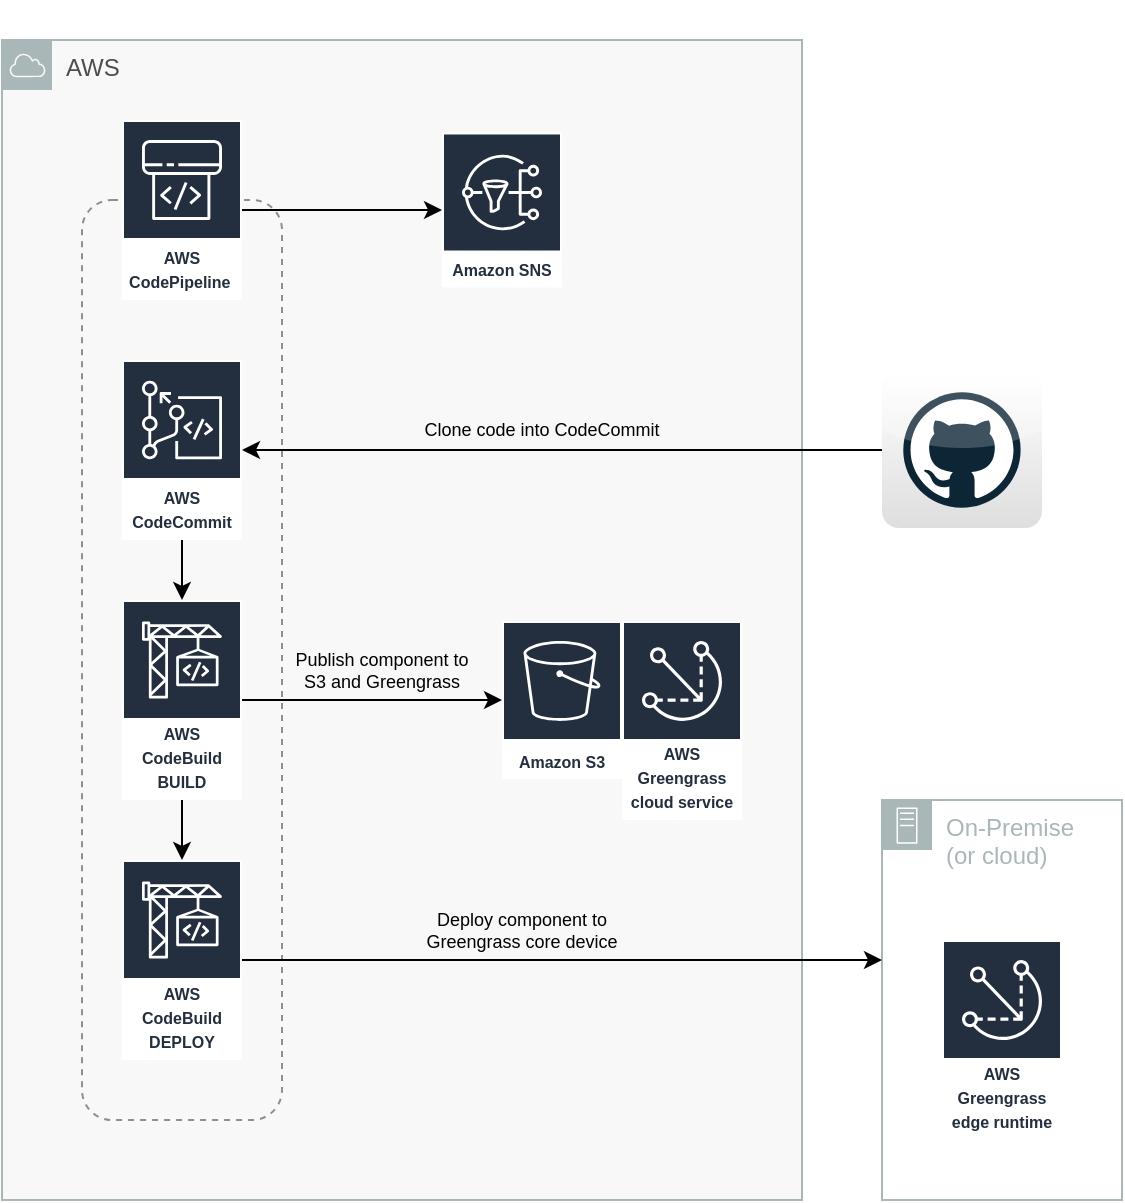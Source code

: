 <mxfile version="15.4.0" type="device"><diagram id="nuTmEM6pZ8AwLLSvvVjI" name="Page-1"><mxGraphModel dx="1086" dy="806" grid="1" gridSize="10" guides="1" tooltips="1" connect="1" arrows="1" fold="1" page="1" pageScale="1" pageWidth="850" pageHeight="1100" math="0" shadow="0"><root><mxCell id="0"/><mxCell id="1" parent="0"/><mxCell id="gQ_V418OBuMyk7GFYYVb-3" value="On-Premise&lt;br&gt;(or cloud)" style="outlineConnect=0;gradientColor=none;html=1;whiteSpace=wrap;fontSize=12;fontStyle=0;shape=mxgraph.aws4.group;grIcon=mxgraph.aws4.group_on_premise;strokeColor=#AAB7B8;fillColor=none;verticalAlign=top;align=left;spacingLeft=30;fontColor=#AAB7B8;dashed=0;" parent="1" vertex="1"><mxGeometry x="480" y="400" width="120" height="200" as="geometry"/></mxCell><mxCell id="JBoP75M5lPnNyXOxkh6Z-23" value="&lt;font color=&quot;#4D4D4D&quot;&gt;AWS&lt;/font&gt;" style="outlineConnect=0;gradientColor=none;html=1;whiteSpace=wrap;fontSize=12;fontStyle=0;shape=mxgraph.aws4.group;grIcon=mxgraph.aws4.group_aws_cloud;strokeColor=#AAB7B8;fillColor=#F8f8f8;verticalAlign=top;align=left;spacingLeft=30;fontColor=#AAB7B8;dashed=0;" parent="1" vertex="1"><mxGeometry x="40" y="20" width="400" height="580" as="geometry"/></mxCell><mxCell id="JBoP75M5lPnNyXOxkh6Z-24" value="" style="outlineConnect=0;gradientColor=none;html=1;whiteSpace=wrap;fontSize=12;fontStyle=0;strokeColor=#879196;fillColor=none;verticalAlign=top;align=center;fontColor=#879196;dashed=1;spacingTop=3;rounded=1;" parent="1" vertex="1"><mxGeometry x="80" y="100" width="100" height="460" as="geometry"/></mxCell><mxCell id="JBoP75M5lPnNyXOxkh6Z-46" value="" style="edgeStyle=orthogonalEdgeStyle;rounded=0;orthogonalLoop=1;jettySize=auto;html=1;" parent="1" source="JBoP75M5lPnNyXOxkh6Z-1" target="JBoP75M5lPnNyXOxkh6Z-13" edge="1"><mxGeometry relative="1" as="geometry"/></mxCell><mxCell id="JBoP75M5lPnNyXOxkh6Z-1" value="&lt;div&gt;&lt;font style=&quot;font-size: 8px&quot;&gt;AWS CodePipeline&amp;nbsp;&lt;/font&gt;&lt;/div&gt;" style="outlineConnect=0;fontColor=#232F3E;gradientColor=none;strokeColor=#ffffff;fillColor=#232F3E;dashed=0;verticalLabelPosition=middle;verticalAlign=bottom;align=center;html=1;whiteSpace=wrap;fontSize=10;fontStyle=1;spacing=3;shape=mxgraph.aws4.productIcon;prIcon=mxgraph.aws4.codepipeline;" parent="1" vertex="1"><mxGeometry x="100" y="60" width="60" height="90" as="geometry"/></mxCell><mxCell id="JBoP75M5lPnNyXOxkh6Z-44" value="" style="edgeStyle=orthogonalEdgeStyle;rounded=0;orthogonalLoop=1;jettySize=auto;html=1;" parent="1" source="JBoP75M5lPnNyXOxkh6Z-3" target="JBoP75M5lPnNyXOxkh6Z-4" edge="1"><mxGeometry relative="1" as="geometry"/></mxCell><mxCell id="gQ_V418OBuMyk7GFYYVb-10" value="" style="edgeStyle=orthogonalEdgeStyle;rounded=0;orthogonalLoop=1;jettySize=auto;html=1;" parent="1" source="JBoP75M5lPnNyXOxkh6Z-3" edge="1"><mxGeometry relative="1" as="geometry"><mxPoint x="130" y="430" as="targetPoint"/></mxGeometry></mxCell><mxCell id="JBoP75M5lPnNyXOxkh6Z-3" value="&lt;div&gt;&lt;font style=&quot;font-size: 8px&quot;&gt;AWS CodeBuild BUILD&lt;br&gt;&lt;/font&gt;&lt;/div&gt;" style="outlineConnect=0;fontColor=#232F3E;gradientColor=none;strokeColor=#ffffff;fillColor=#232F3E;dashed=0;verticalLabelPosition=middle;verticalAlign=bottom;align=center;html=1;whiteSpace=wrap;fontSize=10;fontStyle=1;spacing=3;shape=mxgraph.aws4.productIcon;prIcon=mxgraph.aws4.codebuild;" parent="1" vertex="1"><mxGeometry x="100" y="300" width="60" height="100" as="geometry"/></mxCell><mxCell id="JBoP75M5lPnNyXOxkh6Z-4" value="&lt;font style=&quot;font-size: 8px&quot;&gt;Amazon S3&lt;/font&gt;" style="outlineConnect=0;fontColor=#232F3E;gradientColor=none;strokeColor=#ffffff;fillColor=#232F3E;dashed=0;verticalLabelPosition=middle;verticalAlign=bottom;align=center;html=1;whiteSpace=wrap;fontSize=10;fontStyle=1;spacing=3;shape=mxgraph.aws4.productIcon;prIcon=mxgraph.aws4.s3;" parent="1" vertex="1"><mxGeometry x="290" y="310.47" width="60" height="79.06" as="geometry"/></mxCell><mxCell id="gQ_V418OBuMyk7GFYYVb-8" value="" style="edgeStyle=orthogonalEdgeStyle;rounded=0;orthogonalLoop=1;jettySize=auto;html=1;" parent="1" source="JBoP75M5lPnNyXOxkh6Z-5" target="JBoP75M5lPnNyXOxkh6Z-3" edge="1"><mxGeometry relative="1" as="geometry"/></mxCell><mxCell id="JBoP75M5lPnNyXOxkh6Z-5" value="&lt;div&gt;&lt;font style=&quot;font-size: 8px&quot;&gt;AWS CodeCommit&lt;/font&gt;&lt;/div&gt;" style="outlineConnect=0;fontColor=#232F3E;gradientColor=none;strokeColor=#ffffff;fillColor=#232F3E;dashed=0;verticalLabelPosition=middle;verticalAlign=bottom;align=center;html=1;whiteSpace=wrap;fontSize=10;fontStyle=1;spacing=3;shape=mxgraph.aws4.productIcon;prIcon=mxgraph.aws4.codecommit;" parent="1" vertex="1"><mxGeometry x="100" y="180" width="60" height="90" as="geometry"/></mxCell><mxCell id="gQ_V418OBuMyk7GFYYVb-13" value="" style="edgeStyle=orthogonalEdgeStyle;rounded=0;orthogonalLoop=1;jettySize=auto;html=1;" parent="1" source="JBoP75M5lPnNyXOxkh6Z-6" target="gQ_V418OBuMyk7GFYYVb-3" edge="1"><mxGeometry relative="1" as="geometry"><mxPoint x="240" y="480" as="targetPoint"/><Array as="points"><mxPoint x="410" y="480"/><mxPoint x="410" y="480"/></Array></mxGeometry></mxCell><mxCell id="JBoP75M5lPnNyXOxkh6Z-6" value="&lt;div&gt;&lt;font style=&quot;font-size: 8px&quot;&gt;AWS CodeBuild DEPLOY&lt;br&gt;&lt;/font&gt;&lt;/div&gt;" style="outlineConnect=0;fontColor=#232F3E;gradientColor=none;strokeColor=#ffffff;fillColor=#232F3E;dashed=0;verticalLabelPosition=middle;verticalAlign=bottom;align=center;html=1;whiteSpace=wrap;fontSize=10;fontStyle=1;spacing=3;shape=mxgraph.aws4.productIcon;prIcon=mxgraph.aws4.codebuild;" parent="1" vertex="1"><mxGeometry x="100" y="430" width="60" height="100" as="geometry"/></mxCell><mxCell id="JBoP75M5lPnNyXOxkh6Z-13" value="&lt;font style=&quot;font-size: 8px&quot;&gt;Amazon SNS&lt;/font&gt;" style="outlineConnect=0;fontColor=#232F3E;gradientColor=none;strokeColor=#ffffff;fillColor=#232F3E;dashed=0;verticalLabelPosition=middle;verticalAlign=bottom;align=center;html=1;whiteSpace=wrap;fontSize=10;fontStyle=1;spacing=3;shape=mxgraph.aws4.productIcon;prIcon=mxgraph.aws4.sns;" parent="1" vertex="1"><mxGeometry x="260" y="66.25" width="60" height="77.5" as="geometry"/></mxCell><mxCell id="JBoP75M5lPnNyXOxkh6Z-56" value="" style="edgeStyle=orthogonalEdgeStyle;rounded=0;orthogonalLoop=1;jettySize=auto;html=1;" parent="1" source="gQ_V418OBuMyk7GFYYVb-1" target="JBoP75M5lPnNyXOxkh6Z-5" edge="1"><mxGeometry relative="1" as="geometry"><mxPoint x="361.5" y="275" as="targetPoint"/><mxPoint x="441.5" y="260" as="sourcePoint"/></mxGeometry></mxCell><mxCell id="JBoP75M5lPnNyXOxkh6Z-73" value="Deploy component to Greengrass core device" style="text;html=1;strokeColor=none;fillColor=none;align=center;verticalAlign=middle;whiteSpace=wrap;rounded=0;fontSize=9;" parent="1" vertex="1"><mxGeometry x="250" y="450" width="100" height="30" as="geometry"/></mxCell><mxCell id="JBoP75M5lPnNyXOxkh6Z-77" value="Clone code into CodeCommit" style="text;html=1;strokeColor=none;fillColor=none;align=center;verticalAlign=middle;whiteSpace=wrap;rounded=0;fontSize=9;" parent="1" vertex="1"><mxGeometry x="250" y="210" width="120" height="10" as="geometry"/></mxCell><mxCell id="JBoP75M5lPnNyXOxkh6Z-79" value="&amp;nbsp; " style="text;html=1;strokeColor=none;fillColor=none;align=center;verticalAlign=middle;whiteSpace=wrap;rounded=0;fontSize=9;" parent="1" vertex="1"><mxGeometry x="480" width="40" height="20" as="geometry"/></mxCell><mxCell id="gQ_V418OBuMyk7GFYYVb-1" value="" style="dashed=0;outlineConnect=0;html=1;align=center;labelPosition=center;verticalLabelPosition=bottom;verticalAlign=top;shape=mxgraph.webicons.github;gradientColor=#DFDEDE" parent="1" vertex="1"><mxGeometry x="480" y="185.95" width="80" height="78.1" as="geometry"/></mxCell><mxCell id="gQ_V418OBuMyk7GFYYVb-2" value="&lt;font style=&quot;font-size: 8px&quot;&gt;AWS Greengrass&lt;br&gt;edge runtime&lt;br&gt;&lt;/font&gt;" style="outlineConnect=0;fontColor=#232F3E;gradientColor=none;strokeColor=#ffffff;fillColor=#232F3E;dashed=0;verticalLabelPosition=middle;verticalAlign=bottom;align=center;html=1;whiteSpace=wrap;fontSize=10;fontStyle=1;spacing=3;shape=mxgraph.aws4.productIcon;prIcon=mxgraph.aws4.greengrass;" parent="1" vertex="1"><mxGeometry x="510" y="470" width="60" height="99.53" as="geometry"/></mxCell><mxCell id="gQ_V418OBuMyk7GFYYVb-5" value="Publish component to S3 and Greengrass" style="text;html=1;strokeColor=none;fillColor=none;align=center;verticalAlign=middle;whiteSpace=wrap;rounded=0;fontSize=9;" parent="1" vertex="1"><mxGeometry x="180" y="320" width="100" height="30" as="geometry"/></mxCell><mxCell id="gQ_V418OBuMyk7GFYYVb-17" value="&lt;font style=&quot;font-size: 8px&quot;&gt;AWS Greengrass&lt;br&gt;cloud service&lt;br&gt;&lt;/font&gt;" style="outlineConnect=0;fontColor=#232F3E;gradientColor=none;strokeColor=#ffffff;fillColor=#232F3E;dashed=0;verticalLabelPosition=middle;verticalAlign=bottom;align=center;html=1;whiteSpace=wrap;fontSize=10;fontStyle=1;spacing=3;shape=mxgraph.aws4.productIcon;prIcon=mxgraph.aws4.greengrass;" parent="1" vertex="1"><mxGeometry x="350" y="310.47" width="60" height="99.53" as="geometry"/></mxCell></root></mxGraphModel></diagram></mxfile>